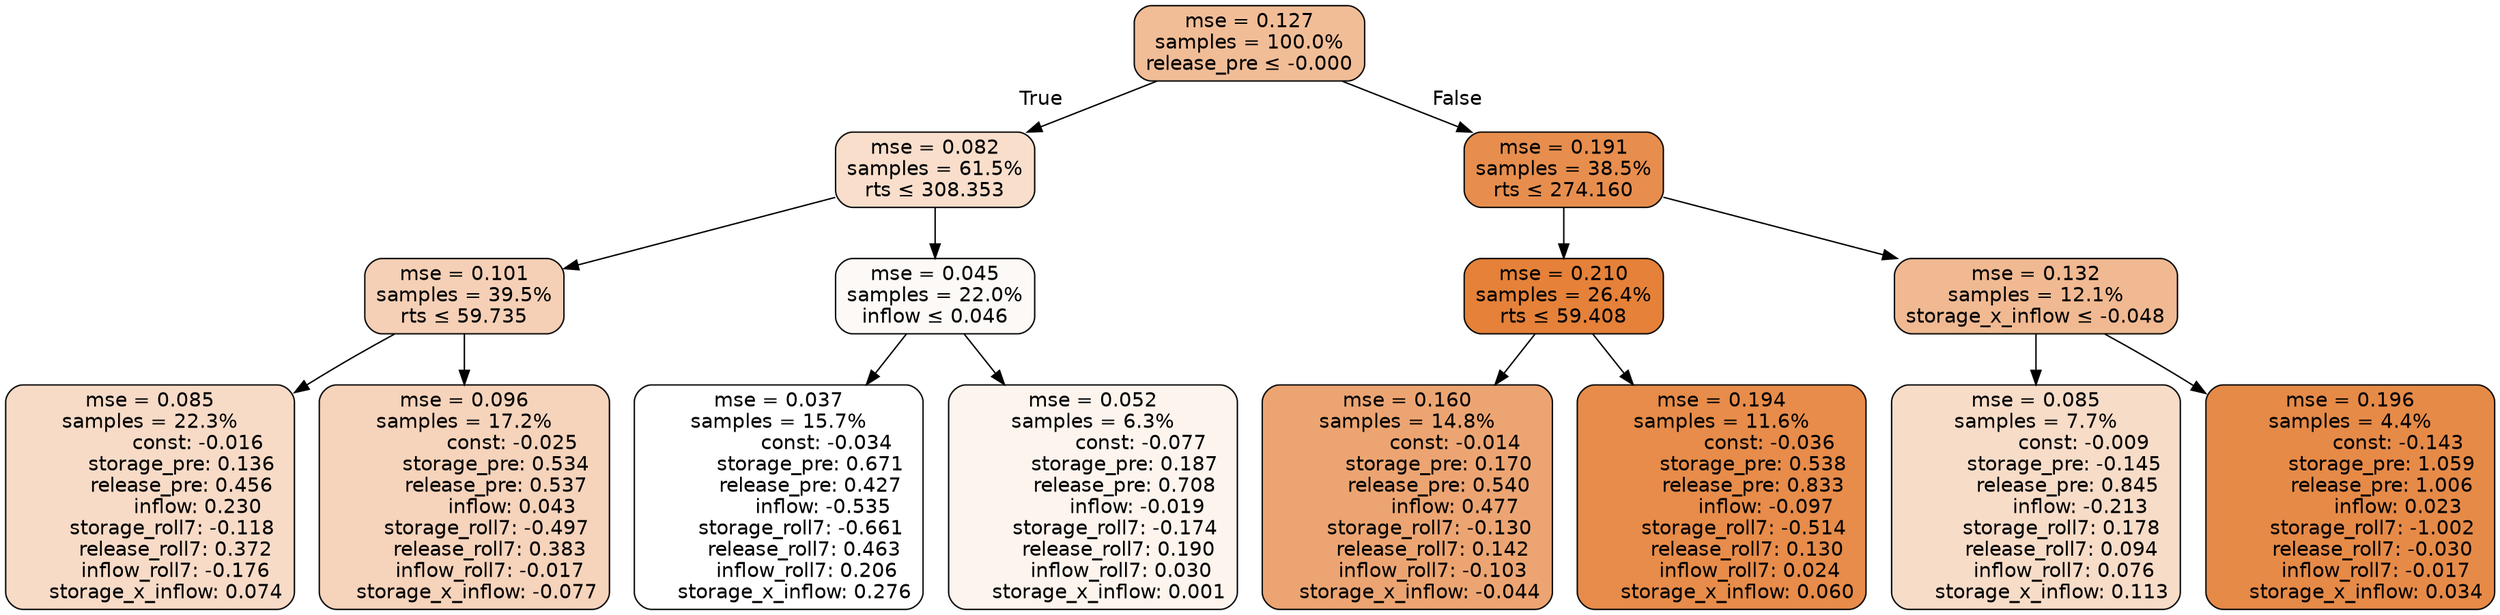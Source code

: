 digraph tree {
bgcolor="transparent"
node [shape=rectangle, style="filled, rounded", color="black", fontname=helvetica] ;
edge [fontname=helvetica] ;
	"0" [label="mse = 0.127
samples = 100.0%
release_pre &le; -0.000", fillcolor="#f1bd97"]
	"1" [label="mse = 0.082
samples = 61.5%
rts &le; 308.353", fillcolor="#f8decb"]
	"2" [label="mse = 0.101
samples = 39.5%
rts &le; 59.735", fillcolor="#f5d0b6"]
	"3" [label="mse = 0.085
samples = 22.3%
               const: -0.016
          storage_pre: 0.136
          release_pre: 0.456
               inflow: 0.230
       storage_roll7: -0.118
        release_roll7: 0.372
        inflow_roll7: -0.176
     storage_x_inflow: 0.074", fillcolor="#f7dbc7"]
	"4" [label="mse = 0.096
samples = 17.2%
               const: -0.025
          storage_pre: 0.534
          release_pre: 0.537
               inflow: 0.043
       storage_roll7: -0.497
        release_roll7: 0.383
        inflow_roll7: -0.017
    storage_x_inflow: -0.077", fillcolor="#f6d3bb"]
	"5" [label="mse = 0.045
samples = 22.0%
inflow &le; 0.046", fillcolor="#fdf9f6"]
	"6" [label="mse = 0.037
samples = 15.7%
               const: -0.034
          storage_pre: 0.671
          release_pre: 0.427
              inflow: -0.535
       storage_roll7: -0.661
        release_roll7: 0.463
         inflow_roll7: 0.206
     storage_x_inflow: 0.276", fillcolor="#ffffff"]
	"7" [label="mse = 0.052
samples = 6.3%
               const: -0.077
          storage_pre: 0.187
          release_pre: 0.708
              inflow: -0.019
       storage_roll7: -0.174
        release_roll7: 0.190
         inflow_roll7: 0.030
     storage_x_inflow: 0.001", fillcolor="#fcf4ed"]
	"8" [label="mse = 0.191
samples = 38.5%
rts &le; 274.160", fillcolor="#e78e4e"]
	"9" [label="mse = 0.210
samples = 26.4%
rts &le; 59.408", fillcolor="#e58139"]
	"10" [label="mse = 0.160
samples = 14.8%
               const: -0.014
          storage_pre: 0.170
          release_pre: 0.540
               inflow: 0.477
       storage_roll7: -0.130
        release_roll7: 0.142
        inflow_roll7: -0.103
    storage_x_inflow: -0.044", fillcolor="#eca572"]
	"11" [label="mse = 0.194
samples = 11.6%
               const: -0.036
          storage_pre: 0.538
          release_pre: 0.833
              inflow: -0.097
       storage_roll7: -0.514
        release_roll7: 0.130
         inflow_roll7: 0.024
     storage_x_inflow: 0.060", fillcolor="#e78c4a"]
	"12" [label="mse = 0.132
samples = 12.1%
storage_x_inflow &le; -0.048", fillcolor="#f0b992"]
	"13" [label="mse = 0.085
samples = 7.7%
               const: -0.009
         storage_pre: -0.145
          release_pre: 0.845
              inflow: -0.213
        storage_roll7: 0.178
        release_roll7: 0.094
         inflow_roll7: 0.076
     storage_x_inflow: 0.113", fillcolor="#f7dcc8"]
	"14" [label="mse = 0.196
samples = 4.4%
               const: -0.143
          storage_pre: 1.059
          release_pre: 1.006
               inflow: 0.023
       storage_roll7: -1.002
       release_roll7: -0.030
        inflow_roll7: -0.017
     storage_x_inflow: 0.034", fillcolor="#e68a48"]

	"0" -> "1" [labeldistance=2.5, labelangle=45, headlabel="True"]
	"1" -> "2"
	"2" -> "3"
	"2" -> "4"
	"1" -> "5"
	"5" -> "6"
	"5" -> "7"
	"0" -> "8" [labeldistance=2.5, labelangle=-45, headlabel="False"]
	"8" -> "9"
	"9" -> "10"
	"9" -> "11"
	"8" -> "12"
	"12" -> "13"
	"12" -> "14"
}